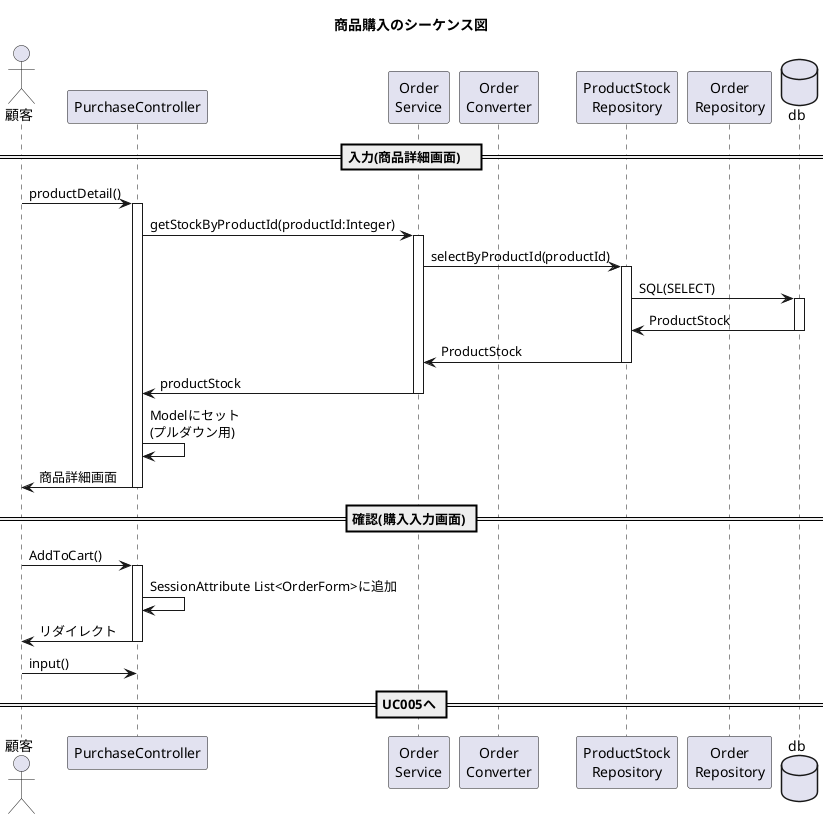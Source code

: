 @startuml

title 商品購入のシーケンス図
actor "顧客" as user
participant "PurchaseController" as controller
participant "Order\nService" as service
participant "Order\nConverter" as helper
participant "ProductStock\nRepository" as repository1
participant "Order\nRepository" as repository2
database "db" as db

== 入力(商品詳細画面)　==
user -> controller++:productDetail()
controller -> service++:getStockByProductId(productId:Integer)
service -> repository1++:selectByProductId(productId)
repository1 -> db++:SQL(SELECT)
db -> repository1--:ProductStock
repository1 -> service--:ProductStock
service -> controller--:productStock
controller -> controller:Modelにセット\n(プルダウン用)
controller -> user--:商品詳細画面

== 確認(購入入力画面) ==
user -> controller++:AddToCart()
controller -> controller:SessionAttribute List<OrderForm>に追加
user <- controller--:リダイレクト
user -> controller:input()

== UC005へ ==

@enduml